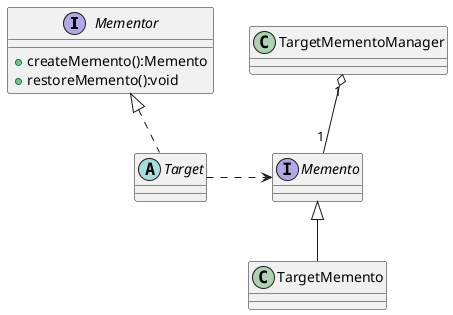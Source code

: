 @startuml memento-pattern

interface Mementor {
  + createMemento():Memento
  + restoreMemento():void
}

abstract class Target

Mementor <|.. Target

interface Memento {

}

' note right of Memento : 备忘录窄接口，只标注备忘录对象，不做额外业务处理

class TargetMemento

Memento <|-- TargetMemento

class TargetMementoManager

TargetMementoManager "1" o-- "1" Memento

Target .> Memento

@enduml